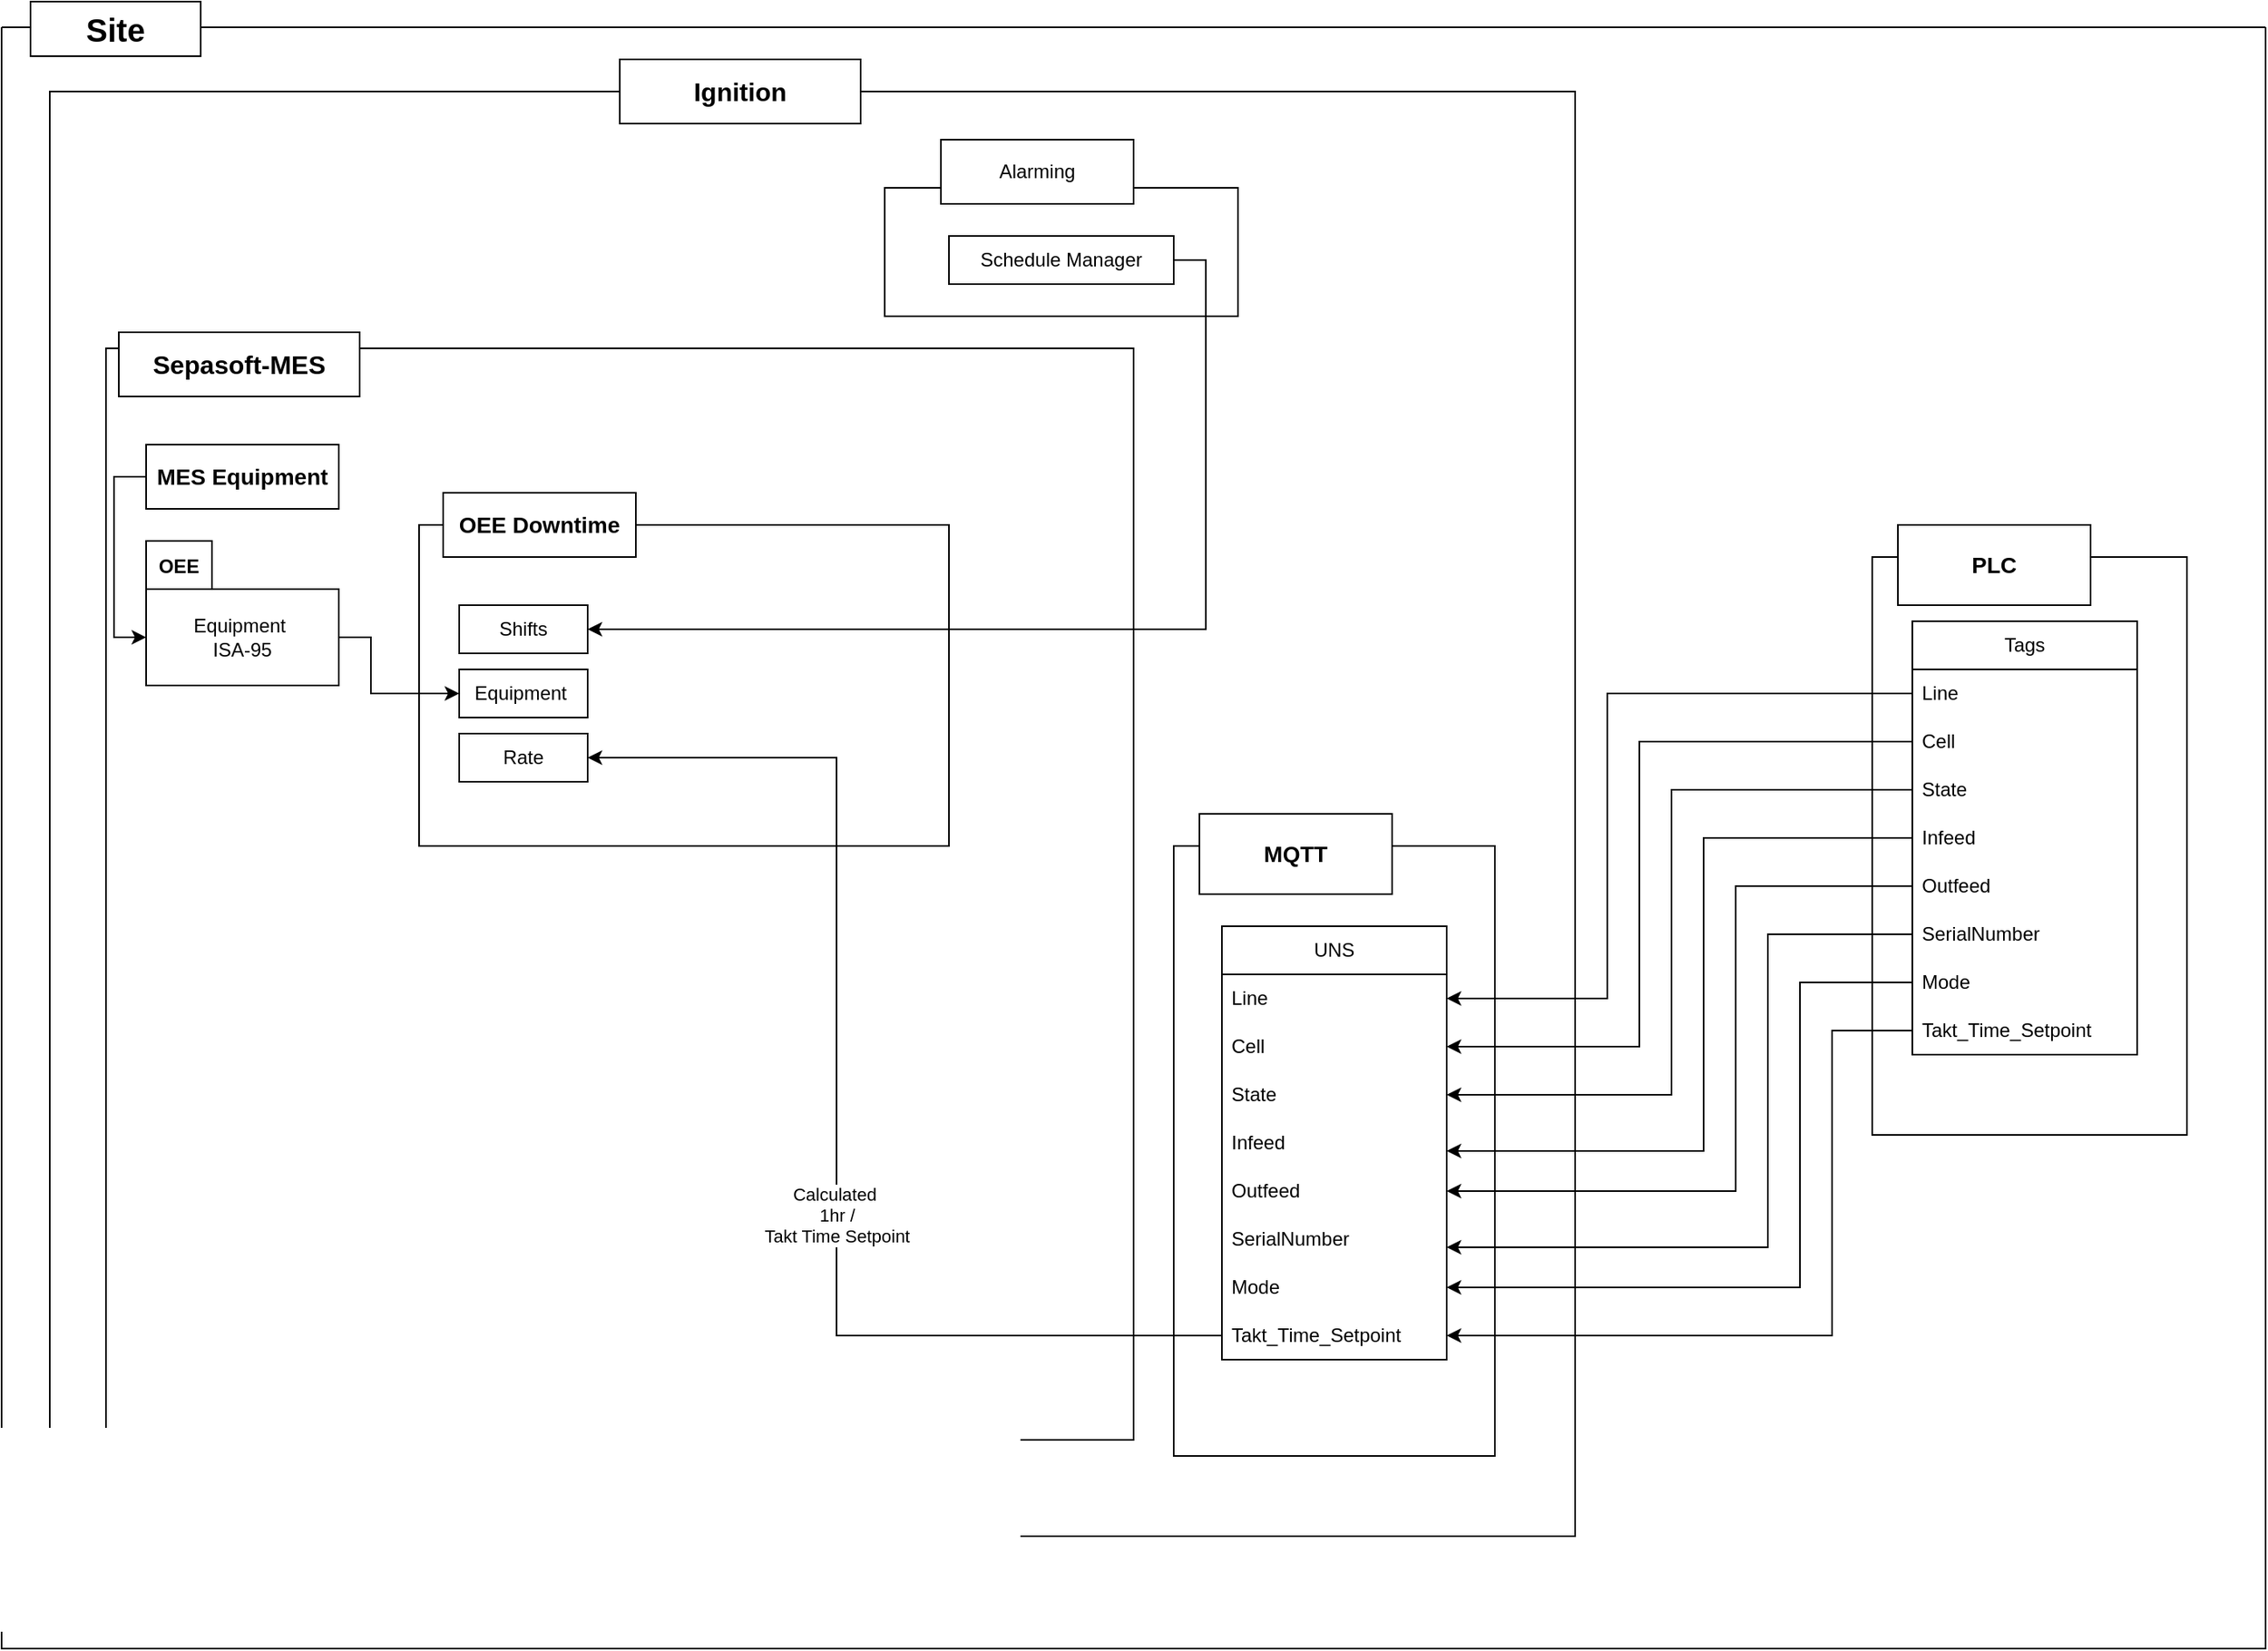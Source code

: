 <mxfile version="24.5.5" type="github" pages="3">
  <diagram name="OEE Data Flow - MQTT" id="iwFp47j3jkuVN9hIityh">
    <mxGraphModel dx="1647" dy="886" grid="1" gridSize="10" guides="1" tooltips="1" connect="1" arrows="1" fold="1" page="1" pageScale="1" pageWidth="1100" pageHeight="850" math="0" shadow="0">
      <root>
        <mxCell id="0" />
        <mxCell id="1" parent="0" />
        <mxCell id="RF0k78xntV_aua3ALXSV-92" value="" style="swimlane;startSize=0;" parent="1" vertex="1">
          <mxGeometry x="40" y="770" width="1410" height="1010" as="geometry" />
        </mxCell>
        <mxCell id="RF0k78xntV_aua3ALXSV-105" value="" style="rounded=0;whiteSpace=wrap;html=1;" parent="RF0k78xntV_aua3ALXSV-92" vertex="1">
          <mxGeometry x="30" y="40" width="950" height="900" as="geometry" />
        </mxCell>
        <mxCell id="RF0k78xntV_aua3ALXSV-106" value="" style="rounded=0;whiteSpace=wrap;html=1;" parent="RF0k78xntV_aua3ALXSV-92" vertex="1">
          <mxGeometry x="65" y="200" width="640" height="680" as="geometry" />
        </mxCell>
        <mxCell id="RF0k78xntV_aua3ALXSV-107" value="Sepasoft-MES" style="rounded=0;whiteSpace=wrap;html=1;fontStyle=1;fontSize=16;" parent="RF0k78xntV_aua3ALXSV-92" vertex="1">
          <mxGeometry x="73" y="190" width="150" height="40" as="geometry" />
        </mxCell>
        <mxCell id="RF0k78xntV_aua3ALXSV-109" value="" style="rounded=0;whiteSpace=wrap;html=1;" parent="RF0k78xntV_aua3ALXSV-92" vertex="1">
          <mxGeometry x="260" y="310" width="330" height="200" as="geometry" />
        </mxCell>
        <mxCell id="RF0k78xntV_aua3ALXSV-112" value="Ignition" style="rounded=0;whiteSpace=wrap;html=1;fontStyle=1;fontSize=16;" parent="RF0k78xntV_aua3ALXSV-92" vertex="1">
          <mxGeometry x="385" y="20" width="150" height="40" as="geometry" />
        </mxCell>
        <mxCell id="RF0k78xntV_aua3ALXSV-199" style="edgeStyle=orthogonalEdgeStyle;rounded=0;orthogonalLoop=1;jettySize=auto;html=1;exitX=0;exitY=0.5;exitDx=0;exitDy=0;entryX=0;entryY=0.5;entryDx=0;entryDy=0;" parent="RF0k78xntV_aua3ALXSV-92" source="RF0k78xntV_aua3ALXSV-113" target="RF0k78xntV_aua3ALXSV-118" edge="1">
          <mxGeometry relative="1" as="geometry" />
        </mxCell>
        <mxCell id="RF0k78xntV_aua3ALXSV-113" value="MES Equipment" style="rounded=0;whiteSpace=wrap;html=1;fontStyle=1;fontSize=14;" parent="RF0k78xntV_aua3ALXSV-92" vertex="1">
          <mxGeometry x="90" y="260" width="120" height="40" as="geometry" />
        </mxCell>
        <mxCell id="RF0k78xntV_aua3ALXSV-193" style="edgeStyle=orthogonalEdgeStyle;rounded=0;orthogonalLoop=1;jettySize=auto;html=1;exitX=1;exitY=0.5;exitDx=0;exitDy=0;entryX=0;entryY=0.5;entryDx=0;entryDy=0;" parent="RF0k78xntV_aua3ALXSV-92" source="RF0k78xntV_aua3ALXSV-118" target="RF0k78xntV_aua3ALXSV-121" edge="1">
          <mxGeometry relative="1" as="geometry">
            <Array as="points">
              <mxPoint x="230" y="380" />
              <mxPoint x="230" y="415" />
            </Array>
          </mxGeometry>
        </mxCell>
        <mxCell id="RF0k78xntV_aua3ALXSV-118" value="Equipment&amp;nbsp;&lt;br&gt;ISA-95" style="rounded=0;whiteSpace=wrap;html=1;" parent="RF0k78xntV_aua3ALXSV-92" vertex="1">
          <mxGeometry x="90" y="350" width="120" height="60" as="geometry" />
        </mxCell>
        <mxCell id="RF0k78xntV_aua3ALXSV-120" value="&lt;font style=&quot;font-size: 12px;&quot;&gt;OEE&lt;/font&gt;" style="rounded=0;whiteSpace=wrap;html=1;fontStyle=1;fontSize=14;" parent="RF0k78xntV_aua3ALXSV-92" vertex="1">
          <mxGeometry x="90" y="320" width="41" height="30" as="geometry" />
        </mxCell>
        <mxCell id="RF0k78xntV_aua3ALXSV-121" value="Equipment&amp;nbsp;" style="rounded=0;whiteSpace=wrap;html=1;" parent="RF0k78xntV_aua3ALXSV-92" vertex="1">
          <mxGeometry x="285" y="400" width="80" height="30" as="geometry" />
        </mxCell>
        <mxCell id="RF0k78xntV_aua3ALXSV-122" value="Shifts" style="rounded=0;whiteSpace=wrap;html=1;" parent="RF0k78xntV_aua3ALXSV-92" vertex="1">
          <mxGeometry x="285" y="360" width="80" height="30" as="geometry" />
        </mxCell>
        <mxCell id="RF0k78xntV_aua3ALXSV-128" value="OEE Downtime" style="rounded=0;whiteSpace=wrap;html=1;fontSize=14;fontStyle=1" parent="RF0k78xntV_aua3ALXSV-92" vertex="1">
          <mxGeometry x="275" y="290" width="120" height="40" as="geometry" />
        </mxCell>
        <mxCell id="RF0k78xntV_aua3ALXSV-133" value="" style="rounded=0;whiteSpace=wrap;html=1;" parent="RF0k78xntV_aua3ALXSV-92" vertex="1">
          <mxGeometry x="1165" y="330" width="196" height="360" as="geometry" />
        </mxCell>
        <mxCell id="RF0k78xntV_aua3ALXSV-129" value="" style="rounded=0;whiteSpace=wrap;html=1;" parent="RF0k78xntV_aua3ALXSV-92" vertex="1">
          <mxGeometry x="730" y="510" width="200" height="380" as="geometry" />
        </mxCell>
        <mxCell id="RF0k78xntV_aua3ALXSV-131" value="MQTT" style="rounded=0;whiteSpace=wrap;html=1;fontSize=14;fontStyle=1" parent="RF0k78xntV_aua3ALXSV-92" vertex="1">
          <mxGeometry x="746" y="490" width="120" height="50" as="geometry" />
        </mxCell>
        <mxCell id="RF0k78xntV_aua3ALXSV-141" value="UNS" style="swimlane;fontStyle=0;childLayout=stackLayout;horizontal=1;startSize=30;horizontalStack=0;resizeParent=1;resizeParentMax=0;resizeLast=0;collapsible=1;marginBottom=0;whiteSpace=wrap;html=1;" parent="RF0k78xntV_aua3ALXSV-92" vertex="1">
          <mxGeometry x="760" y="560" width="140" height="270" as="geometry" />
        </mxCell>
        <mxCell id="RF0k78xntV_aua3ALXSV-147" value="Line" style="text;strokeColor=none;fillColor=none;align=left;verticalAlign=middle;spacingLeft=4;spacingRight=4;overflow=hidden;points=[[0,0.5],[1,0.5]];portConstraint=eastwest;rotatable=0;whiteSpace=wrap;html=1;" parent="RF0k78xntV_aua3ALXSV-141" vertex="1">
          <mxGeometry y="30" width="140" height="30" as="geometry" />
        </mxCell>
        <mxCell id="RF0k78xntV_aua3ALXSV-142" value="Cell" style="text;strokeColor=none;fillColor=none;align=left;verticalAlign=middle;spacingLeft=4;spacingRight=4;overflow=hidden;points=[[0,0.5],[1,0.5]];portConstraint=eastwest;rotatable=0;whiteSpace=wrap;html=1;" parent="RF0k78xntV_aua3ALXSV-141" vertex="1">
          <mxGeometry y="60" width="140" height="30" as="geometry" />
        </mxCell>
        <mxCell id="RF0k78xntV_aua3ALXSV-143" value="State" style="text;strokeColor=none;fillColor=none;align=left;verticalAlign=middle;spacingLeft=4;spacingRight=4;overflow=hidden;points=[[0,0.5],[1,0.5]];portConstraint=eastwest;rotatable=0;whiteSpace=wrap;html=1;" parent="RF0k78xntV_aua3ALXSV-141" vertex="1">
          <mxGeometry y="90" width="140" height="30" as="geometry" />
        </mxCell>
        <mxCell id="RF0k78xntV_aua3ALXSV-145" value="Infeed" style="text;align=left;verticalAlign=middle;spacingLeft=4;spacingRight=4;overflow=hidden;points=[[0,0.5],[1,0.5]];portConstraint=eastwest;rotatable=0;whiteSpace=wrap;html=1;" parent="RF0k78xntV_aua3ALXSV-141" vertex="1">
          <mxGeometry y="120" width="140" height="30" as="geometry" />
        </mxCell>
        <mxCell id="RF0k78xntV_aua3ALXSV-146" value="Outfeed" style="text;align=left;verticalAlign=middle;spacingLeft=4;spacingRight=4;overflow=hidden;points=[[0,0.5],[1,0.5]];portConstraint=eastwest;rotatable=0;whiteSpace=wrap;html=1;" parent="RF0k78xntV_aua3ALXSV-141" vertex="1">
          <mxGeometry y="150" width="140" height="30" as="geometry" />
        </mxCell>
        <mxCell id="RF0k78xntV_aua3ALXSV-148" value="SerialNumber&amp;nbsp;" style="text;align=left;verticalAlign=middle;spacingLeft=4;spacingRight=4;overflow=hidden;points=[[0,0.5],[1,0.5]];portConstraint=eastwest;rotatable=0;whiteSpace=wrap;html=1;" parent="RF0k78xntV_aua3ALXSV-141" vertex="1">
          <mxGeometry y="180" width="140" height="30" as="geometry" />
        </mxCell>
        <mxCell id="RF0k78xntV_aua3ALXSV-187" value="Mode" style="text;strokeColor=none;fillColor=none;align=left;verticalAlign=middle;spacingLeft=4;spacingRight=4;overflow=hidden;points=[[0,0.5],[1,0.5]];portConstraint=eastwest;rotatable=0;whiteSpace=wrap;html=1;" parent="RF0k78xntV_aua3ALXSV-141" vertex="1">
          <mxGeometry y="210" width="140" height="30" as="geometry" />
        </mxCell>
        <mxCell id="_Nt4qMi-7ea7wFzrv2_W-3" value="Takt_Time_Setpoint" style="text;strokeColor=none;fillColor=none;align=left;verticalAlign=middle;spacingLeft=4;spacingRight=4;overflow=hidden;points=[[0,0.5],[1,0.5]];portConstraint=eastwest;rotatable=0;whiteSpace=wrap;html=1;" parent="RF0k78xntV_aua3ALXSV-141" vertex="1">
          <mxGeometry y="240" width="140" height="30" as="geometry" />
        </mxCell>
        <mxCell id="RF0k78xntV_aua3ALXSV-149" value="Tags" style="swimlane;fontStyle=0;childLayout=stackLayout;horizontal=1;startSize=30;horizontalStack=0;resizeParent=1;resizeParentMax=0;resizeLast=0;collapsible=1;marginBottom=0;whiteSpace=wrap;html=1;" parent="RF0k78xntV_aua3ALXSV-92" vertex="1">
          <mxGeometry x="1190" y="370" width="140" height="270" as="geometry" />
        </mxCell>
        <mxCell id="RF0k78xntV_aua3ALXSV-150" value="Line" style="text;strokeColor=none;fillColor=none;align=left;verticalAlign=middle;spacingLeft=4;spacingRight=4;overflow=hidden;points=[[0,0.5],[1,0.5]];portConstraint=eastwest;rotatable=0;whiteSpace=wrap;html=1;" parent="RF0k78xntV_aua3ALXSV-149" vertex="1">
          <mxGeometry y="30" width="140" height="30" as="geometry" />
        </mxCell>
        <mxCell id="RF0k78xntV_aua3ALXSV-151" value="Cell" style="text;strokeColor=none;fillColor=none;align=left;verticalAlign=middle;spacingLeft=4;spacingRight=4;overflow=hidden;points=[[0,0.5],[1,0.5]];portConstraint=eastwest;rotatable=0;whiteSpace=wrap;html=1;" parent="RF0k78xntV_aua3ALXSV-149" vertex="1">
          <mxGeometry y="60" width="140" height="30" as="geometry" />
        </mxCell>
        <mxCell id="RF0k78xntV_aua3ALXSV-152" value="State" style="text;strokeColor=none;fillColor=none;align=left;verticalAlign=middle;spacingLeft=4;spacingRight=4;overflow=hidden;points=[[0,0.5],[1,0.5]];portConstraint=eastwest;rotatable=0;whiteSpace=wrap;html=1;" parent="RF0k78xntV_aua3ALXSV-149" vertex="1">
          <mxGeometry y="90" width="140" height="30" as="geometry" />
        </mxCell>
        <mxCell id="RF0k78xntV_aua3ALXSV-154" value="Infeed" style="text;align=left;verticalAlign=middle;spacingLeft=4;spacingRight=4;overflow=hidden;points=[[0,0.5],[1,0.5]];portConstraint=eastwest;rotatable=0;whiteSpace=wrap;html=1;" parent="RF0k78xntV_aua3ALXSV-149" vertex="1">
          <mxGeometry y="120" width="140" height="30" as="geometry" />
        </mxCell>
        <mxCell id="RF0k78xntV_aua3ALXSV-155" value="Outfeed" style="text;align=left;verticalAlign=middle;spacingLeft=4;spacingRight=4;overflow=hidden;points=[[0,0.5],[1,0.5]];portConstraint=eastwest;rotatable=0;whiteSpace=wrap;html=1;" parent="RF0k78xntV_aua3ALXSV-149" vertex="1">
          <mxGeometry y="150" width="140" height="30" as="geometry" />
        </mxCell>
        <mxCell id="_Nt4qMi-7ea7wFzrv2_W-1" style="edgeStyle=orthogonalEdgeStyle;rounded=0;orthogonalLoop=1;jettySize=auto;html=1;exitX=0;exitY=0.5;exitDx=0;exitDy=0;" parent="RF0k78xntV_aua3ALXSV-149" source="RF0k78xntV_aua3ALXSV-160" edge="1">
          <mxGeometry relative="1" as="geometry">
            <mxPoint x="-290" y="390" as="targetPoint" />
            <Array as="points">
              <mxPoint x="-90" y="195" />
              <mxPoint x="-90" y="390" />
            </Array>
          </mxGeometry>
        </mxCell>
        <mxCell id="RF0k78xntV_aua3ALXSV-160" value="SerialNumber&amp;nbsp;" style="text;align=left;verticalAlign=middle;spacingLeft=4;spacingRight=4;overflow=hidden;points=[[0,0.5],[1,0.5]];portConstraint=eastwest;rotatable=0;whiteSpace=wrap;html=1;" parent="RF0k78xntV_aua3ALXSV-149" vertex="1">
          <mxGeometry y="180" width="140" height="30" as="geometry" />
        </mxCell>
        <mxCell id="RF0k78xntV_aua3ALXSV-185" value="Mode" style="text;strokeColor=none;fillColor=none;align=left;verticalAlign=middle;spacingLeft=4;spacingRight=4;overflow=hidden;points=[[0,0.5],[1,0.5]];portConstraint=eastwest;rotatable=0;whiteSpace=wrap;html=1;" parent="RF0k78xntV_aua3ALXSV-149" vertex="1">
          <mxGeometry y="210" width="140" height="30" as="geometry" />
        </mxCell>
        <mxCell id="mXIp7Kui_fcemyGfA4mT-2" value="Takt_Time_Setpoint" style="text;strokeColor=none;fillColor=none;align=left;verticalAlign=middle;spacingLeft=4;spacingRight=4;overflow=hidden;points=[[0,0.5],[1,0.5]];portConstraint=eastwest;rotatable=0;whiteSpace=wrap;html=1;" parent="RF0k78xntV_aua3ALXSV-149" vertex="1">
          <mxGeometry y="240" width="140" height="30" as="geometry" />
        </mxCell>
        <mxCell id="RF0k78xntV_aua3ALXSV-157" style="edgeStyle=orthogonalEdgeStyle;rounded=0;orthogonalLoop=1;jettySize=auto;html=1;exitX=0;exitY=0.5;exitDx=0;exitDy=0;entryX=1;entryY=0.5;entryDx=0;entryDy=0;" parent="RF0k78xntV_aua3ALXSV-92" source="RF0k78xntV_aua3ALXSV-150" target="RF0k78xntV_aua3ALXSV-147" edge="1">
          <mxGeometry relative="1" as="geometry">
            <Array as="points">
              <mxPoint x="1000" y="415" />
              <mxPoint x="1000" y="605" />
            </Array>
          </mxGeometry>
        </mxCell>
        <mxCell id="RF0k78xntV_aua3ALXSV-158" style="edgeStyle=orthogonalEdgeStyle;rounded=0;orthogonalLoop=1;jettySize=auto;html=1;exitX=0;exitY=0.5;exitDx=0;exitDy=0;entryX=1;entryY=0.5;entryDx=0;entryDy=0;" parent="RF0k78xntV_aua3ALXSV-92" source="RF0k78xntV_aua3ALXSV-151" target="RF0k78xntV_aua3ALXSV-142" edge="1">
          <mxGeometry relative="1" as="geometry">
            <Array as="points">
              <mxPoint x="1020" y="445" />
              <mxPoint x="1020" y="635" />
            </Array>
          </mxGeometry>
        </mxCell>
        <mxCell id="RF0k78xntV_aua3ALXSV-159" style="edgeStyle=orthogonalEdgeStyle;rounded=0;orthogonalLoop=1;jettySize=auto;html=1;exitX=0;exitY=0.5;exitDx=0;exitDy=0;entryX=1;entryY=0.5;entryDx=0;entryDy=0;" parent="RF0k78xntV_aua3ALXSV-92" source="RF0k78xntV_aua3ALXSV-152" target="RF0k78xntV_aua3ALXSV-143" edge="1">
          <mxGeometry relative="1" as="geometry">
            <Array as="points">
              <mxPoint x="1040" y="475" />
              <mxPoint x="1040" y="665" />
            </Array>
          </mxGeometry>
        </mxCell>
        <mxCell id="RF0k78xntV_aua3ALXSV-165" style="edgeStyle=orthogonalEdgeStyle;rounded=0;orthogonalLoop=1;jettySize=auto;html=1;exitX=0;exitY=0.5;exitDx=0;exitDy=0;" parent="RF0k78xntV_aua3ALXSV-92" source="RF0k78xntV_aua3ALXSV-154" edge="1">
          <mxGeometry relative="1" as="geometry">
            <mxPoint x="900" y="700" as="targetPoint" />
            <Array as="points">
              <mxPoint x="1060" y="505" />
              <mxPoint x="1060" y="700" />
              <mxPoint x="900" y="700" />
            </Array>
          </mxGeometry>
        </mxCell>
        <mxCell id="RF0k78xntV_aua3ALXSV-166" style="edgeStyle=orthogonalEdgeStyle;rounded=0;orthogonalLoop=1;jettySize=auto;html=1;exitX=0;exitY=0.5;exitDx=0;exitDy=0;entryX=1;entryY=0.5;entryDx=0;entryDy=0;" parent="RF0k78xntV_aua3ALXSV-92" source="RF0k78xntV_aua3ALXSV-155" target="RF0k78xntV_aua3ALXSV-146" edge="1">
          <mxGeometry relative="1" as="geometry">
            <Array as="points">
              <mxPoint x="1080" y="535" />
              <mxPoint x="1080" y="725" />
            </Array>
          </mxGeometry>
        </mxCell>
        <mxCell id="RF0k78xntV_aua3ALXSV-180" value="Rate" style="rounded=0;whiteSpace=wrap;html=1;" parent="RF0k78xntV_aua3ALXSV-92" vertex="1">
          <mxGeometry x="285" y="440" width="80" height="30" as="geometry" />
        </mxCell>
        <mxCell id="RF0k78xntV_aua3ALXSV-189" style="edgeStyle=orthogonalEdgeStyle;rounded=0;orthogonalLoop=1;jettySize=auto;html=1;exitX=0;exitY=0.5;exitDx=0;exitDy=0;entryX=1;entryY=0.5;entryDx=0;entryDy=0;" parent="RF0k78xntV_aua3ALXSV-92" source="RF0k78xntV_aua3ALXSV-185" target="RF0k78xntV_aua3ALXSV-187" edge="1">
          <mxGeometry relative="1" as="geometry">
            <Array as="points">
              <mxPoint x="1120" y="595" />
              <mxPoint x="1120" y="785" />
            </Array>
          </mxGeometry>
        </mxCell>
        <mxCell id="_Nt4qMi-7ea7wFzrv2_W-4" style="edgeStyle=orthogonalEdgeStyle;rounded=0;orthogonalLoop=1;jettySize=auto;html=1;exitX=0;exitY=0.5;exitDx=0;exitDy=0;entryX=1;entryY=0.5;entryDx=0;entryDy=0;" parent="RF0k78xntV_aua3ALXSV-92" edge="1">
          <mxGeometry relative="1" as="geometry">
            <Array as="points">
              <mxPoint x="1140" y="625" />
              <mxPoint x="1140" y="815" />
            </Array>
            <mxPoint x="1190" y="625" as="sourcePoint" />
            <mxPoint x="900" y="815" as="targetPoint" />
          </mxGeometry>
        </mxCell>
        <mxCell id="oWvfP7ToYf8Xdh16ABEk-2" value="" style="rounded=0;whiteSpace=wrap;html=1;" vertex="1" parent="RF0k78xntV_aua3ALXSV-92">
          <mxGeometry x="550" y="100" width="220" height="80" as="geometry" />
        </mxCell>
        <mxCell id="oWvfP7ToYf8Xdh16ABEk-7" style="edgeStyle=orthogonalEdgeStyle;rounded=0;orthogonalLoop=1;jettySize=auto;html=1;exitX=1;exitY=0.5;exitDx=0;exitDy=0;entryX=1;entryY=0.5;entryDx=0;entryDy=0;" edge="1" parent="RF0k78xntV_aua3ALXSV-92" source="oWvfP7ToYf8Xdh16ABEk-4" target="RF0k78xntV_aua3ALXSV-122">
          <mxGeometry relative="1" as="geometry" />
        </mxCell>
        <mxCell id="oWvfP7ToYf8Xdh16ABEk-4" value="Schedule Manager" style="rounded=0;whiteSpace=wrap;html=1;" vertex="1" parent="RF0k78xntV_aua3ALXSV-92">
          <mxGeometry x="590" y="130" width="140" height="30" as="geometry" />
        </mxCell>
        <mxCell id="oWvfP7ToYf8Xdh16ABEk-8" style="edgeStyle=orthogonalEdgeStyle;rounded=0;orthogonalLoop=1;jettySize=auto;html=1;exitX=0;exitY=0.5;exitDx=0;exitDy=0;entryX=1;entryY=0.5;entryDx=0;entryDy=0;" edge="1" parent="RF0k78xntV_aua3ALXSV-92" source="_Nt4qMi-7ea7wFzrv2_W-3" target="RF0k78xntV_aua3ALXSV-180">
          <mxGeometry relative="1" as="geometry">
            <Array as="points">
              <mxPoint x="520" y="815" />
              <mxPoint x="520" y="455" />
            </Array>
          </mxGeometry>
        </mxCell>
        <mxCell id="oWvfP7ToYf8Xdh16ABEk-13" value="Calculated&amp;nbsp;&lt;br&gt;1hr / &lt;br&gt;Takt Time Setpoint" style="edgeLabel;html=1;align=center;verticalAlign=middle;resizable=0;points=[];" vertex="1" connectable="0" parent="oWvfP7ToYf8Xdh16ABEk-8">
          <mxGeometry x="-0.562" y="-3" relative="1" as="geometry">
            <mxPoint x="-75" y="-72" as="offset" />
          </mxGeometry>
        </mxCell>
        <mxCell id="RF0k78xntV_aua3ALXSV-93" value="Site" style="rounded=0;whiteSpace=wrap;html=1;fontStyle=1;fontSize=20;" parent="1" vertex="1">
          <mxGeometry x="58" y="754" width="106" height="34" as="geometry" />
        </mxCell>
        <mxCell id="RF0k78xntV_aua3ALXSV-134" value="PLC" style="rounded=0;whiteSpace=wrap;html=1;fontSize=14;fontStyle=1" parent="1" vertex="1">
          <mxGeometry x="1221" y="1080" width="120" height="50" as="geometry" />
        </mxCell>
        <mxCell id="oWvfP7ToYf8Xdh16ABEk-3" value="Alarming" style="rounded=0;whiteSpace=wrap;html=1;" vertex="1" parent="1">
          <mxGeometry x="625" y="840" width="120" height="40" as="geometry" />
        </mxCell>
      </root>
    </mxGraphModel>
  </diagram>
  <diagram id="u-cxBAkaLCU1vluoVzls" name="OEE Data Flow">
    <mxGraphModel dx="1224" dy="769" grid="1" gridSize="10" guides="1" tooltips="1" connect="1" arrows="1" fold="1" page="1" pageScale="1" pageWidth="850" pageHeight="1100" math="0" shadow="0">
      <root>
        <mxCell id="0" />
        <mxCell id="1" parent="0" />
        <mxCell id="5HxtPE3qpu_ST4j68AVL-1" value="" style="swimlane;startSize=0;" parent="1" vertex="1">
          <mxGeometry x="40" y="770" width="940" height="650" as="geometry" />
        </mxCell>
        <mxCell id="5HxtPE3qpu_ST4j68AVL-2" value="" style="rounded=0;whiteSpace=wrap;html=1;" parent="5HxtPE3qpu_ST4j68AVL-1" vertex="1">
          <mxGeometry x="30" y="50" width="850" height="570" as="geometry" />
        </mxCell>
        <mxCell id="5HxtPE3qpu_ST4j68AVL-3" value="" style="rounded=0;whiteSpace=wrap;html=1;" parent="5HxtPE3qpu_ST4j68AVL-1" vertex="1">
          <mxGeometry x="60" y="90" width="410" height="470" as="geometry" />
        </mxCell>
        <mxCell id="5HxtPE3qpu_ST4j68AVL-4" value="Sepasoft-MES" style="rounded=0;whiteSpace=wrap;html=1;fontStyle=1;fontSize=16;" parent="5HxtPE3qpu_ST4j68AVL-1" vertex="1">
          <mxGeometry x="73" y="70" width="150" height="40" as="geometry" />
        </mxCell>
        <mxCell id="5HxtPE3qpu_ST4j68AVL-6" value="&lt;font style=&quot;font-size: 12px;&quot;&gt;JaMES&lt;/font&gt;" style="rounded=0;whiteSpace=wrap;html=1;fontStyle=1;fontSize=14;" parent="5HxtPE3qpu_ST4j68AVL-1" vertex="1">
          <mxGeometry x="97" y="200" width="102" height="30" as="geometry" />
        </mxCell>
        <mxCell id="5HxtPE3qpu_ST4j68AVL-7" value="Ignition" style="rounded=0;whiteSpace=wrap;html=1;fontStyle=1;fontSize=16;" parent="5HxtPE3qpu_ST4j68AVL-1" vertex="1">
          <mxGeometry x="385" y="20" width="150" height="40" as="geometry" />
        </mxCell>
        <mxCell id="5HxtPE3qpu_ST4j68AVL-8" style="edgeStyle=orthogonalEdgeStyle;rounded=0;orthogonalLoop=1;jettySize=auto;html=1;exitX=0;exitY=0.5;exitDx=0;exitDy=0;entryX=0;entryY=0.5;entryDx=0;entryDy=0;" parent="5HxtPE3qpu_ST4j68AVL-1" source="5HxtPE3qpu_ST4j68AVL-10" target="5HxtPE3qpu_ST4j68AVL-15" edge="1">
          <mxGeometry relative="1" as="geometry" />
        </mxCell>
        <mxCell id="5HxtPE3qpu_ST4j68AVL-9" style="edgeStyle=orthogonalEdgeStyle;rounded=0;orthogonalLoop=1;jettySize=auto;html=1;exitX=0;exitY=0.5;exitDx=0;exitDy=0;entryX=0;entryY=0.5;entryDx=0;entryDy=0;" parent="5HxtPE3qpu_ST4j68AVL-1" source="5HxtPE3qpu_ST4j68AVL-10" target="5HxtPE3qpu_ST4j68AVL-14" edge="1">
          <mxGeometry relative="1" as="geometry" />
        </mxCell>
        <mxCell id="5HxtPE3qpu_ST4j68AVL-10" value="Plant Hierarchy" style="rounded=0;whiteSpace=wrap;html=1;fontStyle=1;fontSize=14;" parent="5HxtPE3qpu_ST4j68AVL-1" vertex="1">
          <mxGeometry x="90" y="140" width="120" height="40" as="geometry" />
        </mxCell>
        <mxCell id="5HxtPE3qpu_ST4j68AVL-14" value="Equipment&amp;nbsp;&lt;br&gt;ISA-95" style="rounded=0;whiteSpace=wrap;html=1;" parent="5HxtPE3qpu_ST4j68AVL-1" vertex="1">
          <mxGeometry x="103" y="336" width="120" height="60" as="geometry" />
        </mxCell>
        <mxCell id="5HxtPE3qpu_ST4j68AVL-15" value="Equipment&amp;nbsp;&lt;br&gt;ISA-88" style="rounded=0;whiteSpace=wrap;html=1;" parent="5HxtPE3qpu_ST4j68AVL-1" vertex="1">
          <mxGeometry x="103" y="230" width="120" height="60" as="geometry" />
        </mxCell>
        <mxCell id="5HxtPE3qpu_ST4j68AVL-16" value="&lt;font style=&quot;font-size: 12px;&quot;&gt;Sepasoft OEE&lt;/font&gt;" style="rounded=0;whiteSpace=wrap;html=1;fontStyle=1;fontSize=14;" parent="5HxtPE3qpu_ST4j68AVL-1" vertex="1">
          <mxGeometry x="98" y="306" width="132" height="30" as="geometry" />
        </mxCell>
        <mxCell id="5HxtPE3qpu_ST4j68AVL-19" value="OEE Module" style="rounded=0;whiteSpace=wrap;html=1;fontSize=14;fontStyle=1" parent="5HxtPE3qpu_ST4j68AVL-1" vertex="1">
          <mxGeometry x="260" y="170" width="150" height="50" as="geometry" />
        </mxCell>
        <mxCell id="5HxtPE3qpu_ST4j68AVL-20" value="" style="rounded=0;whiteSpace=wrap;html=1;" parent="5HxtPE3qpu_ST4j68AVL-1" vertex="1">
          <mxGeometry x="614" y="180" width="196" height="370" as="geometry" />
        </mxCell>
        <mxCell id="5HxtPE3qpu_ST4j68AVL-33" value="Tags" style="swimlane;fontStyle=0;childLayout=stackLayout;horizontal=1;startSize=30;horizontalStack=0;resizeParent=1;resizeParentMax=0;resizeLast=0;collapsible=1;marginBottom=0;whiteSpace=wrap;html=1;" parent="5HxtPE3qpu_ST4j68AVL-1" vertex="1">
          <mxGeometry x="639" y="220" width="140" height="300" as="geometry" />
        </mxCell>
        <mxCell id="5HxtPE3qpu_ST4j68AVL-34" value="Equipment" style="text;strokeColor=#82b366;fillColor=#d5e8d4;align=left;verticalAlign=middle;spacingLeft=4;spacingRight=4;overflow=hidden;points=[[0,0.5],[1,0.5]];portConstraint=eastwest;rotatable=0;whiteSpace=wrap;html=1;" parent="5HxtPE3qpu_ST4j68AVL-33" vertex="1">
          <mxGeometry y="30" width="140" height="30" as="geometry" />
        </mxCell>
        <mxCell id="5HxtPE3qpu_ST4j68AVL-36" value="State" style="text;strokeColor=#82b366;fillColor=#d5e8d4;align=left;verticalAlign=middle;spacingLeft=4;spacingRight=4;overflow=hidden;points=[[0,0.5],[1,0.5]];portConstraint=eastwest;rotatable=0;whiteSpace=wrap;html=1;" parent="5HxtPE3qpu_ST4j68AVL-33" vertex="1">
          <mxGeometry y="60" width="140" height="30" as="geometry" />
        </mxCell>
        <mxCell id="5HxtPE3qpu_ST4j68AVL-37" value="Infeed" style="text;align=left;verticalAlign=middle;spacingLeft=4;spacingRight=4;overflow=hidden;points=[[0,0.5],[1,0.5]];portConstraint=eastwest;rotatable=0;whiteSpace=wrap;html=1;fillColor=#d5e8d4;strokeColor=#82b366;" parent="5HxtPE3qpu_ST4j68AVL-33" vertex="1">
          <mxGeometry y="90" width="140" height="30" as="geometry" />
        </mxCell>
        <mxCell id="5HxtPE3qpu_ST4j68AVL-38" value="Outfeed" style="text;align=left;verticalAlign=middle;spacingLeft=4;spacingRight=4;overflow=hidden;points=[[0,0.5],[1,0.5]];portConstraint=eastwest;rotatable=0;whiteSpace=wrap;html=1;fillColor=#d5e8d4;strokeColor=#82b366;" parent="5HxtPE3qpu_ST4j68AVL-33" vertex="1">
          <mxGeometry y="120" width="140" height="30" as="geometry" />
        </mxCell>
        <mxCell id="5HxtPE3qpu_ST4j68AVL-40" value="Unique Identifier" style="text;align=left;verticalAlign=middle;spacingLeft=4;spacingRight=4;overflow=hidden;points=[[0,0.5],[1,0.5]];portConstraint=eastwest;rotatable=0;whiteSpace=wrap;html=1;fillColor=#ffe6cc;strokeColor=#d79b00;" parent="5HxtPE3qpu_ST4j68AVL-33" vertex="1">
          <mxGeometry y="150" width="140" height="30" as="geometry" />
        </mxCell>
        <mxCell id="5HxtPE3qpu_ST4j68AVL-41" value="Mode" style="text;strokeColor=#d79b00;fillColor=#ffe6cc;align=left;verticalAlign=middle;spacingLeft=4;spacingRight=4;overflow=hidden;points=[[0,0.5],[1,0.5]];portConstraint=eastwest;rotatable=0;whiteSpace=wrap;html=1;" parent="5HxtPE3qpu_ST4j68AVL-33" vertex="1">
          <mxGeometry y="180" width="140" height="30" as="geometry" />
        </mxCell>
        <mxCell id="5HxtPE3qpu_ST4j68AVL-42" value="Shift" style="text;strokeColor=#82b366;fillColor=#d5e8d4;align=left;verticalAlign=middle;spacingLeft=4;spacingRight=4;overflow=hidden;points=[[0,0.5],[1,0.5]];portConstraint=eastwest;rotatable=0;whiteSpace=wrap;html=1;" parent="5HxtPE3qpu_ST4j68AVL-33" vertex="1">
          <mxGeometry y="210" width="140" height="30" as="geometry" />
        </mxCell>
        <mxCell id="5HxtPE3qpu_ST4j68AVL-43" value="Rate" style="text;strokeColor=#82b366;fillColor=#d5e8d4;align=left;verticalAlign=middle;spacingLeft=4;spacingRight=4;overflow=hidden;points=[[0,0.5],[1,0.5]];portConstraint=eastwest;rotatable=0;whiteSpace=wrap;html=1;" parent="5HxtPE3qpu_ST4j68AVL-33" vertex="1">
          <mxGeometry y="240" width="140" height="30" as="geometry" />
        </mxCell>
        <mxCell id="5HxtPE3qpu_ST4j68AVL-81" value="Reject" style="text;align=left;verticalAlign=middle;spacingLeft=4;spacingRight=4;overflow=hidden;points=[[0,0.5],[1,0.5]];portConstraint=eastwest;rotatable=0;whiteSpace=wrap;html=1;fillColor=#fff2cc;strokeColor=#d6b656;" parent="5HxtPE3qpu_ST4j68AVL-33" vertex="1">
          <mxGeometry y="270" width="140" height="30" as="geometry" />
        </mxCell>
        <mxCell id="5HxtPE3qpu_ST4j68AVL-55" value="Remote Tags (PLC)" style="rounded=0;whiteSpace=wrap;html=1;fontSize=14;fontStyle=1" parent="5HxtPE3qpu_ST4j68AVL-1" vertex="1">
          <mxGeometry x="630" y="160" width="120" height="50" as="geometry" />
        </mxCell>
        <mxCell id="5HxtPE3qpu_ST4j68AVL-63" value="Tag Collector" style="swimlane;fontStyle=0;childLayout=stackLayout;horizontal=1;startSize=30;horizontalStack=0;resizeParent=1;resizeParentMax=0;resizeLast=0;collapsible=1;marginBottom=0;whiteSpace=wrap;html=1;" parent="5HxtPE3qpu_ST4j68AVL-1" vertex="1">
          <mxGeometry x="265" y="220" width="140" height="300" as="geometry" />
        </mxCell>
        <mxCell id="5HxtPE3qpu_ST4j68AVL-64" value="Equipment" style="text;strokeColor=#82b366;fillColor=#d5e8d4;align=left;verticalAlign=middle;spacingLeft=4;spacingRight=4;overflow=hidden;points=[[0,0.5],[1,0.5]];portConstraint=eastwest;rotatable=0;whiteSpace=wrap;html=1;" parent="5HxtPE3qpu_ST4j68AVL-63" vertex="1">
          <mxGeometry y="30" width="140" height="30" as="geometry" />
        </mxCell>
        <mxCell id="5HxtPE3qpu_ST4j68AVL-65" value="State" style="text;strokeColor=#82b366;fillColor=#d5e8d4;align=left;verticalAlign=middle;spacingLeft=4;spacingRight=4;overflow=hidden;points=[[0,0.5],[1,0.5]];portConstraint=eastwest;rotatable=0;whiteSpace=wrap;html=1;" parent="5HxtPE3qpu_ST4j68AVL-63" vertex="1">
          <mxGeometry y="60" width="140" height="30" as="geometry" />
        </mxCell>
        <mxCell id="5HxtPE3qpu_ST4j68AVL-66" value="Infeed" style="text;align=left;verticalAlign=middle;spacingLeft=4;spacingRight=4;overflow=hidden;points=[[0,0.5],[1,0.5]];portConstraint=eastwest;rotatable=0;whiteSpace=wrap;html=1;fillColor=#d5e8d4;strokeColor=#82b366;" parent="5HxtPE3qpu_ST4j68AVL-63" vertex="1">
          <mxGeometry y="90" width="140" height="30" as="geometry" />
        </mxCell>
        <mxCell id="5HxtPE3qpu_ST4j68AVL-67" value="Outfeed" style="text;align=left;verticalAlign=middle;spacingLeft=4;spacingRight=4;overflow=hidden;points=[[0,0.5],[1,0.5]];portConstraint=eastwest;rotatable=0;whiteSpace=wrap;html=1;fillColor=#d5e8d4;strokeColor=#82b366;" parent="5HxtPE3qpu_ST4j68AVL-63" vertex="1">
          <mxGeometry y="120" width="140" height="30" as="geometry" />
        </mxCell>
        <mxCell id="5HxtPE3qpu_ST4j68AVL-68" value="Unique Identifier" style="text;align=left;verticalAlign=middle;spacingLeft=4;spacingRight=4;overflow=hidden;points=[[0,0.5],[1,0.5]];portConstraint=eastwest;rotatable=0;whiteSpace=wrap;html=1;fillColor=#ffe6cc;strokeColor=#d79b00;" parent="5HxtPE3qpu_ST4j68AVL-63" vertex="1">
          <mxGeometry y="150" width="140" height="30" as="geometry" />
        </mxCell>
        <mxCell id="5HxtPE3qpu_ST4j68AVL-69" value="Mode" style="text;strokeColor=#d79b00;fillColor=#ffe6cc;align=left;verticalAlign=middle;spacingLeft=4;spacingRight=4;overflow=hidden;points=[[0,0.5],[1,0.5]];portConstraint=eastwest;rotatable=0;whiteSpace=wrap;html=1;" parent="5HxtPE3qpu_ST4j68AVL-63" vertex="1">
          <mxGeometry y="180" width="140" height="30" as="geometry" />
        </mxCell>
        <mxCell id="5HxtPE3qpu_ST4j68AVL-70" value="Shift" style="text;strokeColor=#82b366;fillColor=#d5e8d4;align=left;verticalAlign=middle;spacingLeft=4;spacingRight=4;overflow=hidden;points=[[0,0.5],[1,0.5]];portConstraint=eastwest;rotatable=0;whiteSpace=wrap;html=1;" parent="5HxtPE3qpu_ST4j68AVL-63" vertex="1">
          <mxGeometry y="210" width="140" height="30" as="geometry" />
        </mxCell>
        <mxCell id="5HxtPE3qpu_ST4j68AVL-71" value="Rate" style="text;strokeColor=#82b366;fillColor=#d5e8d4;align=left;verticalAlign=middle;spacingLeft=4;spacingRight=4;overflow=hidden;points=[[0,0.5],[1,0.5]];portConstraint=eastwest;rotatable=0;whiteSpace=wrap;html=1;" parent="5HxtPE3qpu_ST4j68AVL-63" vertex="1">
          <mxGeometry y="240" width="140" height="30" as="geometry" />
        </mxCell>
        <mxCell id="5HxtPE3qpu_ST4j68AVL-80" value="Reject" style="text;align=left;verticalAlign=middle;spacingLeft=4;spacingRight=4;overflow=hidden;points=[[0,0.5],[1,0.5]];portConstraint=eastwest;rotatable=0;whiteSpace=wrap;html=1;fillColor=#fff2cc;strokeColor=#d6b656;" parent="5HxtPE3qpu_ST4j68AVL-63" vertex="1">
          <mxGeometry y="270" width="140" height="30" as="geometry" />
        </mxCell>
        <mxCell id="5HxtPE3qpu_ST4j68AVL-72" style="edgeStyle=orthogonalEdgeStyle;rounded=0;orthogonalLoop=1;jettySize=auto;html=1;exitX=0;exitY=0.5;exitDx=0;exitDy=0;" parent="5HxtPE3qpu_ST4j68AVL-1" source="5HxtPE3qpu_ST4j68AVL-34" target="5HxtPE3qpu_ST4j68AVL-64" edge="1">
          <mxGeometry relative="1" as="geometry" />
        </mxCell>
        <mxCell id="5HxtPE3qpu_ST4j68AVL-73" style="edgeStyle=orthogonalEdgeStyle;rounded=0;orthogonalLoop=1;jettySize=auto;html=1;exitX=0;exitY=0.5;exitDx=0;exitDy=0;entryX=1;entryY=0.5;entryDx=0;entryDy=0;" parent="5HxtPE3qpu_ST4j68AVL-1" source="5HxtPE3qpu_ST4j68AVL-36" target="5HxtPE3qpu_ST4j68AVL-65" edge="1">
          <mxGeometry relative="1" as="geometry" />
        </mxCell>
        <mxCell id="5HxtPE3qpu_ST4j68AVL-74" style="edgeStyle=orthogonalEdgeStyle;rounded=0;orthogonalLoop=1;jettySize=auto;html=1;exitX=0;exitY=0.5;exitDx=0;exitDy=0;entryX=1;entryY=0.5;entryDx=0;entryDy=0;" parent="5HxtPE3qpu_ST4j68AVL-1" source="5HxtPE3qpu_ST4j68AVL-37" target="5HxtPE3qpu_ST4j68AVL-66" edge="1">
          <mxGeometry relative="1" as="geometry" />
        </mxCell>
        <mxCell id="5HxtPE3qpu_ST4j68AVL-75" style="edgeStyle=orthogonalEdgeStyle;rounded=0;orthogonalLoop=1;jettySize=auto;html=1;exitX=0;exitY=0.5;exitDx=0;exitDy=0;entryX=1;entryY=0.5;entryDx=0;entryDy=0;" parent="5HxtPE3qpu_ST4j68AVL-1" source="5HxtPE3qpu_ST4j68AVL-38" target="5HxtPE3qpu_ST4j68AVL-67" edge="1">
          <mxGeometry relative="1" as="geometry" />
        </mxCell>
        <mxCell id="5HxtPE3qpu_ST4j68AVL-76" style="edgeStyle=orthogonalEdgeStyle;rounded=0;orthogonalLoop=1;jettySize=auto;html=1;exitX=0;exitY=0.5;exitDx=0;exitDy=0;entryX=1;entryY=0.5;entryDx=0;entryDy=0;" parent="5HxtPE3qpu_ST4j68AVL-1" source="5HxtPE3qpu_ST4j68AVL-40" target="5HxtPE3qpu_ST4j68AVL-68" edge="1">
          <mxGeometry relative="1" as="geometry" />
        </mxCell>
        <mxCell id="5HxtPE3qpu_ST4j68AVL-77" style="edgeStyle=orthogonalEdgeStyle;rounded=0;orthogonalLoop=1;jettySize=auto;html=1;exitX=0;exitY=0.5;exitDx=0;exitDy=0;entryX=1;entryY=0.5;entryDx=0;entryDy=0;" parent="5HxtPE3qpu_ST4j68AVL-1" source="5HxtPE3qpu_ST4j68AVL-41" target="5HxtPE3qpu_ST4j68AVL-69" edge="1">
          <mxGeometry relative="1" as="geometry" />
        </mxCell>
        <mxCell id="5HxtPE3qpu_ST4j68AVL-78" style="edgeStyle=orthogonalEdgeStyle;rounded=0;orthogonalLoop=1;jettySize=auto;html=1;exitX=0;exitY=0.5;exitDx=0;exitDy=0;entryX=1;entryY=0.5;entryDx=0;entryDy=0;" parent="5HxtPE3qpu_ST4j68AVL-1" source="5HxtPE3qpu_ST4j68AVL-42" target="5HxtPE3qpu_ST4j68AVL-70" edge="1">
          <mxGeometry relative="1" as="geometry" />
        </mxCell>
        <mxCell id="5HxtPE3qpu_ST4j68AVL-79" style="edgeStyle=orthogonalEdgeStyle;rounded=0;orthogonalLoop=1;jettySize=auto;html=1;exitX=0;exitY=0.5;exitDx=0;exitDy=0;entryX=1;entryY=0.5;entryDx=0;entryDy=0;" parent="5HxtPE3qpu_ST4j68AVL-1" source="5HxtPE3qpu_ST4j68AVL-43" target="5HxtPE3qpu_ST4j68AVL-71" edge="1">
          <mxGeometry relative="1" as="geometry" />
        </mxCell>
        <mxCell id="5HxtPE3qpu_ST4j68AVL-82" style="edgeStyle=orthogonalEdgeStyle;rounded=0;orthogonalLoop=1;jettySize=auto;html=1;exitX=0;exitY=0.5;exitDx=0;exitDy=0;" parent="5HxtPE3qpu_ST4j68AVL-1" source="5HxtPE3qpu_ST4j68AVL-81" target="5HxtPE3qpu_ST4j68AVL-80" edge="1">
          <mxGeometry relative="1" as="geometry" />
        </mxCell>
        <mxCell id="5HxtPE3qpu_ST4j68AVL-54" value="Site" style="rounded=0;whiteSpace=wrap;html=1;fontStyle=1;fontSize=20;" parent="1" vertex="1">
          <mxGeometry x="58" y="754" width="106" height="34" as="geometry" />
        </mxCell>
        <mxCell id="nTfjwsC8snGan4jAFpdy-2" value="PLC" style="rounded=0;whiteSpace=wrap;html=1;fillColor=#d5e8d4;strokeColor=#82b366;" parent="1" vertex="1">
          <mxGeometry x="1030" y="990" width="100" height="50" as="geometry" />
        </mxCell>
      </root>
    </mxGraphModel>
  </diagram>
  <diagram id="-fNOh6AiBlwwCp4QUCRg" name="MCB Data Flow">
    <mxGraphModel dx="1647" dy="886" grid="0" gridSize="10" guides="1" tooltips="1" connect="1" arrows="1" fold="1" page="1" pageScale="1" pageWidth="1100" pageHeight="850" math="0" shadow="0">
      <root>
        <mxCell id="0" />
        <mxCell id="1" parent="0" />
        <mxCell id="d3H9oq51g9DiAVT-BQhr-15" value="Tag Data Flow" style="swimlane;whiteSpace=wrap;html=1;" vertex="1" parent="1">
          <mxGeometry x="40" y="30" width="670" height="230" as="geometry" />
        </mxCell>
        <mxCell id="d3H9oq51g9DiAVT-BQhr-8" value="PLC" style="rounded=0;whiteSpace=wrap;html=1;fillColor=#dae8fc;strokeColor=#6c8ebf;" vertex="1" parent="d3H9oq51g9DiAVT-BQhr-15">
          <mxGeometry x="10" y="30" width="100" height="70" as="geometry" />
        </mxCell>
        <mxCell id="d3H9oq51g9DiAVT-BQhr-9" value="AMS&lt;br&gt;Ignition Gateway&lt;br&gt;PW14" style="rounded=0;whiteSpace=wrap;html=1;fillColor=#ffe6cc;strokeColor=#d79b00;" vertex="1" parent="d3H9oq51g9DiAVT-BQhr-15">
          <mxGeometry x="90" y="120" width="100" height="70" as="geometry" />
        </mxCell>
        <mxCell id="d3H9oq51g9DiAVT-BQhr-10" value="" style="edgeStyle=orthogonalEdgeStyle;rounded=0;orthogonalLoop=1;jettySize=auto;html=1;exitX=0.999;exitY=0.634;exitDx=0;exitDy=0;exitPerimeter=0;startArrow=classic;startFill=1;" edge="1" parent="d3H9oq51g9DiAVT-BQhr-15" source="d3H9oq51g9DiAVT-BQhr-8" target="d3H9oq51g9DiAVT-BQhr-9">
          <mxGeometry relative="1" as="geometry" />
        </mxCell>
        <mxCell id="d3H9oq51g9DiAVT-BQhr-12" value="" style="edgeStyle=orthogonalEdgeStyle;rounded=0;orthogonalLoop=1;jettySize=auto;html=1;" edge="1" parent="d3H9oq51g9DiAVT-BQhr-15" source="d3H9oq51g9DiAVT-BQhr-9" target="d3H9oq51g9DiAVT-BQhr-11">
          <mxGeometry relative="1" as="geometry" />
        </mxCell>
        <mxCell id="d3H9oq51g9DiAVT-BQhr-16" value="Remote Tag &lt;br&gt;Provider" style="edgeLabel;html=1;align=center;verticalAlign=middle;resizable=0;points=[];" vertex="1" connectable="0" parent="d3H9oq51g9DiAVT-BQhr-12">
          <mxGeometry x="0.0" y="-1" relative="1" as="geometry">
            <mxPoint as="offset" />
          </mxGeometry>
        </mxCell>
        <mxCell id="d3H9oq51g9DiAVT-BQhr-14" value="" style="edgeStyle=orthogonalEdgeStyle;rounded=0;orthogonalLoop=1;jettySize=auto;html=1;" edge="1" parent="d3H9oq51g9DiAVT-BQhr-15" source="d3H9oq51g9DiAVT-BQhr-11" target="d3H9oq51g9DiAVT-BQhr-13">
          <mxGeometry relative="1" as="geometry" />
        </mxCell>
        <mxCell id="d3H9oq51g9DiAVT-BQhr-17" value="Remote Tag &lt;br&gt;Provider" style="edgeLabel;html=1;align=center;verticalAlign=middle;resizable=0;points=[];" vertex="1" connectable="0" parent="d3H9oq51g9DiAVT-BQhr-14">
          <mxGeometry x="0.051" y="4" relative="1" as="geometry">
            <mxPoint as="offset" />
          </mxGeometry>
        </mxCell>
        <mxCell id="d3H9oq51g9DiAVT-BQhr-21" value="" style="group" vertex="1" connectable="0" parent="d3H9oq51g9DiAVT-BQhr-15">
          <mxGeometry x="530" y="120" width="100" height="90" as="geometry" />
        </mxCell>
        <mxCell id="d3H9oq51g9DiAVT-BQhr-13" value="Report Server&lt;br&gt;Ignition Gateway&lt;br&gt;PW11" style="rounded=0;whiteSpace=wrap;html=1;fillColor=#ffe6cc;strokeColor=#d79b00;" vertex="1" parent="d3H9oq51g9DiAVT-BQhr-21">
          <mxGeometry width="100" height="70" as="geometry" />
        </mxCell>
        <mxCell id="d3H9oq51g9DiAVT-BQhr-19" value="Readonly" style="text;html=1;align=center;verticalAlign=middle;whiteSpace=wrap;rounded=0;" vertex="1" parent="d3H9oq51g9DiAVT-BQhr-21">
          <mxGeometry x="20" y="70" width="60" height="20" as="geometry" />
        </mxCell>
        <mxCell id="d3H9oq51g9DiAVT-BQhr-22" value="" style="group" vertex="1" connectable="0" parent="d3H9oq51g9DiAVT-BQhr-15">
          <mxGeometry x="310" y="60" width="100" height="90" as="geometry" />
        </mxCell>
        <mxCell id="d3H9oq51g9DiAVT-BQhr-11" value="EAM&lt;br&gt;Ignition Gateway&lt;br&gt;PW13" style="rounded=0;whiteSpace=wrap;html=1;fillColor=#ffe6cc;strokeColor=#d79b00;" vertex="1" parent="d3H9oq51g9DiAVT-BQhr-22">
          <mxGeometry width="100" height="70" as="geometry" />
        </mxCell>
        <mxCell id="d3H9oq51g9DiAVT-BQhr-18" value="Readonly" style="text;html=1;align=center;verticalAlign=middle;whiteSpace=wrap;rounded=0;" vertex="1" parent="d3H9oq51g9DiAVT-BQhr-22">
          <mxGeometry x="20" y="70" width="60" height="20" as="geometry" />
        </mxCell>
        <mxCell id="d3H9oq51g9DiAVT-BQhr-23" value="Data Flow Diagram&lt;br&gt;Level 0: Context Diagram" style="swimlane;whiteSpace=wrap;html=1;startSize=40;" vertex="1" parent="1">
          <mxGeometry x="40" y="290" width="660" height="340" as="geometry" />
        </mxCell>
        <mxCell id="d3H9oq51g9DiAVT-BQhr-33" value="" style="edgeStyle=orthogonalEdgeStyle;rounded=0;orthogonalLoop=1;jettySize=auto;html=1;" edge="1" parent="d3H9oq51g9DiAVT-BQhr-23" source="d3H9oq51g9DiAVT-BQhr-26" target="d3H9oq51g9DiAVT-BQhr-32">
          <mxGeometry relative="1" as="geometry" />
        </mxCell>
        <mxCell id="d3H9oq51g9DiAVT-BQhr-26" value="PLC" style="rounded=0;whiteSpace=wrap;html=1;" vertex="1" parent="d3H9oq51g9DiAVT-BQhr-23">
          <mxGeometry x="50" y="55" width="120" height="65" as="geometry" />
        </mxCell>
        <mxCell id="d3H9oq51g9DiAVT-BQhr-35" value="" style="edgeStyle=orthogonalEdgeStyle;rounded=0;orthogonalLoop=1;jettySize=auto;html=1;" edge="1" parent="d3H9oq51g9DiAVT-BQhr-23" source="d3H9oq51g9DiAVT-BQhr-32" target="d3H9oq51g9DiAVT-BQhr-34">
          <mxGeometry relative="1" as="geometry" />
        </mxCell>
        <mxCell id="d3H9oq51g9DiAVT-BQhr-32" value="Ignition Gateway" style="rounded=0;whiteSpace=wrap;html=1;" vertex="1" parent="d3H9oq51g9DiAVT-BQhr-23">
          <mxGeometry x="240" y="57.5" width="120" height="60" as="geometry" />
        </mxCell>
        <mxCell id="d3H9oq51g9DiAVT-BQhr-40" style="edgeStyle=orthogonalEdgeStyle;rounded=0;orthogonalLoop=1;jettySize=auto;html=1;exitX=0.5;exitY=1;exitDx=0;exitDy=0;entryX=0.5;entryY=0;entryDx=0;entryDy=0;" edge="1" parent="d3H9oq51g9DiAVT-BQhr-23" source="d3H9oq51g9DiAVT-BQhr-34" target="d3H9oq51g9DiAVT-BQhr-38">
          <mxGeometry relative="1" as="geometry" />
        </mxCell>
        <mxCell id="d3H9oq51g9DiAVT-BQhr-43" style="edgeStyle=orthogonalEdgeStyle;rounded=0;orthogonalLoop=1;jettySize=auto;html=1;exitX=0.25;exitY=1;exitDx=0;exitDy=0;entryX=0.5;entryY=0;entryDx=0;entryDy=0;startArrow=classic;startFill=1;" edge="1" parent="d3H9oq51g9DiAVT-BQhr-23" source="d3H9oq51g9DiAVT-BQhr-34" target="d3H9oq51g9DiAVT-BQhr-36">
          <mxGeometry relative="1" as="geometry" />
        </mxCell>
        <mxCell id="d3H9oq51g9DiAVT-BQhr-34" value="Sepasoft OEE Module" style="rounded=0;whiteSpace=wrap;html=1;" vertex="1" parent="d3H9oq51g9DiAVT-BQhr-23">
          <mxGeometry x="420" y="57.5" width="120" height="60" as="geometry" />
        </mxCell>
        <mxCell id="d3H9oq51g9DiAVT-BQhr-36" value="Database" style="whiteSpace=wrap;html=1;rounded=0;" vertex="1" parent="d3H9oq51g9DiAVT-BQhr-23">
          <mxGeometry x="240" y="170" width="120" height="60" as="geometry" />
        </mxCell>
        <mxCell id="d3H9oq51g9DiAVT-BQhr-38" value="User Interface" style="whiteSpace=wrap;html=1;rounded=0;" vertex="1" parent="d3H9oq51g9DiAVT-BQhr-23">
          <mxGeometry x="420" y="170" width="120" height="60" as="geometry" />
        </mxCell>
        <mxCell id="d3H9oq51g9DiAVT-BQhr-44" value="&lt;li&gt;&lt;strong&gt;PLC:&lt;/strong&gt; Provides real-time data via tags.&lt;/li&gt;&lt;li&gt;&lt;strong&gt;Ignition Gateway:&lt;/strong&gt; Aggregates data from PLCs and passes it to the Sepasoft OEE module.&lt;/li&gt;&lt;li&gt;&lt;strong&gt;Sepasoft OEE Module:&lt;/strong&gt; Computes OEE metrics.&lt;/li&gt;&lt;li&gt;&lt;strong&gt;Database:&lt;/strong&gt; Stores historical and computed OEE data.&lt;/li&gt;&lt;li&gt;&lt;strong&gt;User Interface:&lt;/strong&gt; Allows users to visualize and analyze OEE data.&lt;/li&gt;" style="text;html=1;align=left;verticalAlign=middle;whiteSpace=wrap;rounded=0;" vertex="1" parent="d3H9oq51g9DiAVT-BQhr-23">
          <mxGeometry x="25" y="240" width="550" height="100" as="geometry" />
        </mxCell>
      </root>
    </mxGraphModel>
  </diagram>
</mxfile>
